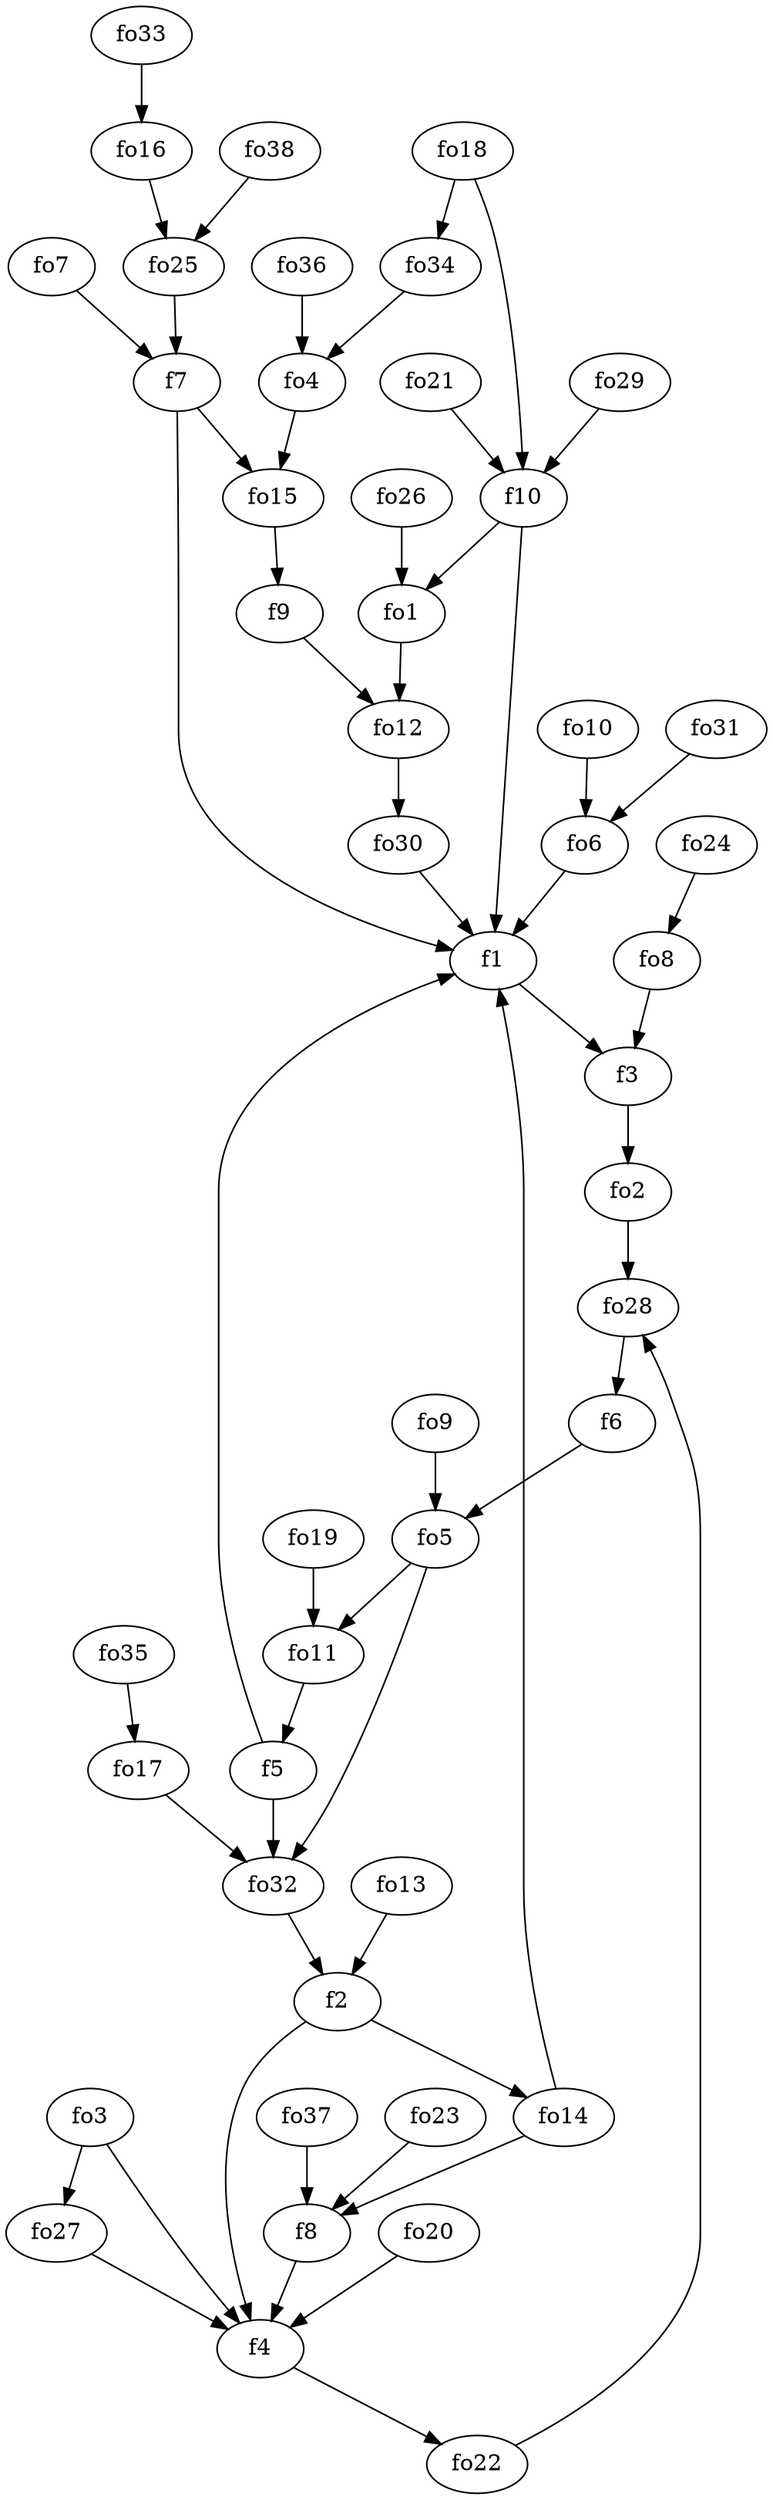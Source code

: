 strict digraph  {
f1;
f2;
f3;
f4;
f5;
f6;
f7;
f8;
f9;
f10;
fo1;
fo2;
fo3;
fo4;
fo5;
fo6;
fo7;
fo8;
fo9;
fo10;
fo11;
fo12;
fo13;
fo14;
fo15;
fo16;
fo17;
fo18;
fo19;
fo20;
fo21;
fo22;
fo23;
fo24;
fo25;
fo26;
fo27;
fo28;
fo29;
fo30;
fo31;
fo32;
fo33;
fo34;
fo35;
fo36;
fo37;
fo38;
f1 -> f3  [weight=2];
f2 -> f4  [weight=2];
f2 -> fo14  [weight=2];
f3 -> fo2  [weight=2];
f4 -> fo22  [weight=2];
f5 -> f1  [weight=2];
f5 -> fo32  [weight=2];
f6 -> fo5  [weight=2];
f7 -> f1  [weight=2];
f7 -> fo15  [weight=2];
f8 -> f4  [weight=2];
f9 -> fo12  [weight=2];
f10 -> f1  [weight=2];
f10 -> fo1  [weight=2];
fo1 -> fo12  [weight=2];
fo2 -> fo28  [weight=2];
fo3 -> f4  [weight=2];
fo3 -> fo27  [weight=2];
fo4 -> fo15  [weight=2];
fo5 -> fo32  [weight=2];
fo5 -> fo11  [weight=2];
fo6 -> f1  [weight=2];
fo7 -> f7  [weight=2];
fo8 -> f3  [weight=2];
fo9 -> fo5  [weight=2];
fo10 -> fo6  [weight=2];
fo11 -> f5  [weight=2];
fo12 -> fo30  [weight=2];
fo13 -> f2  [weight=2];
fo14 -> f8  [weight=2];
fo14 -> f1  [weight=2];
fo15 -> f9  [weight=2];
fo16 -> fo25  [weight=2];
fo17 -> fo32  [weight=2];
fo18 -> f10  [weight=2];
fo18 -> fo34  [weight=2];
fo19 -> fo11  [weight=2];
fo20 -> f4  [weight=2];
fo21 -> f10  [weight=2];
fo22 -> fo28  [weight=2];
fo23 -> f8  [weight=2];
fo24 -> fo8  [weight=2];
fo25 -> f7  [weight=2];
fo26 -> fo1  [weight=2];
fo27 -> f4  [weight=2];
fo28 -> f6  [weight=2];
fo29 -> f10  [weight=2];
fo30 -> f1  [weight=2];
fo31 -> fo6  [weight=2];
fo32 -> f2  [weight=2];
fo33 -> fo16  [weight=2];
fo34 -> fo4  [weight=2];
fo35 -> fo17  [weight=2];
fo36 -> fo4  [weight=2];
fo37 -> f8  [weight=2];
fo38 -> fo25  [weight=2];
}
